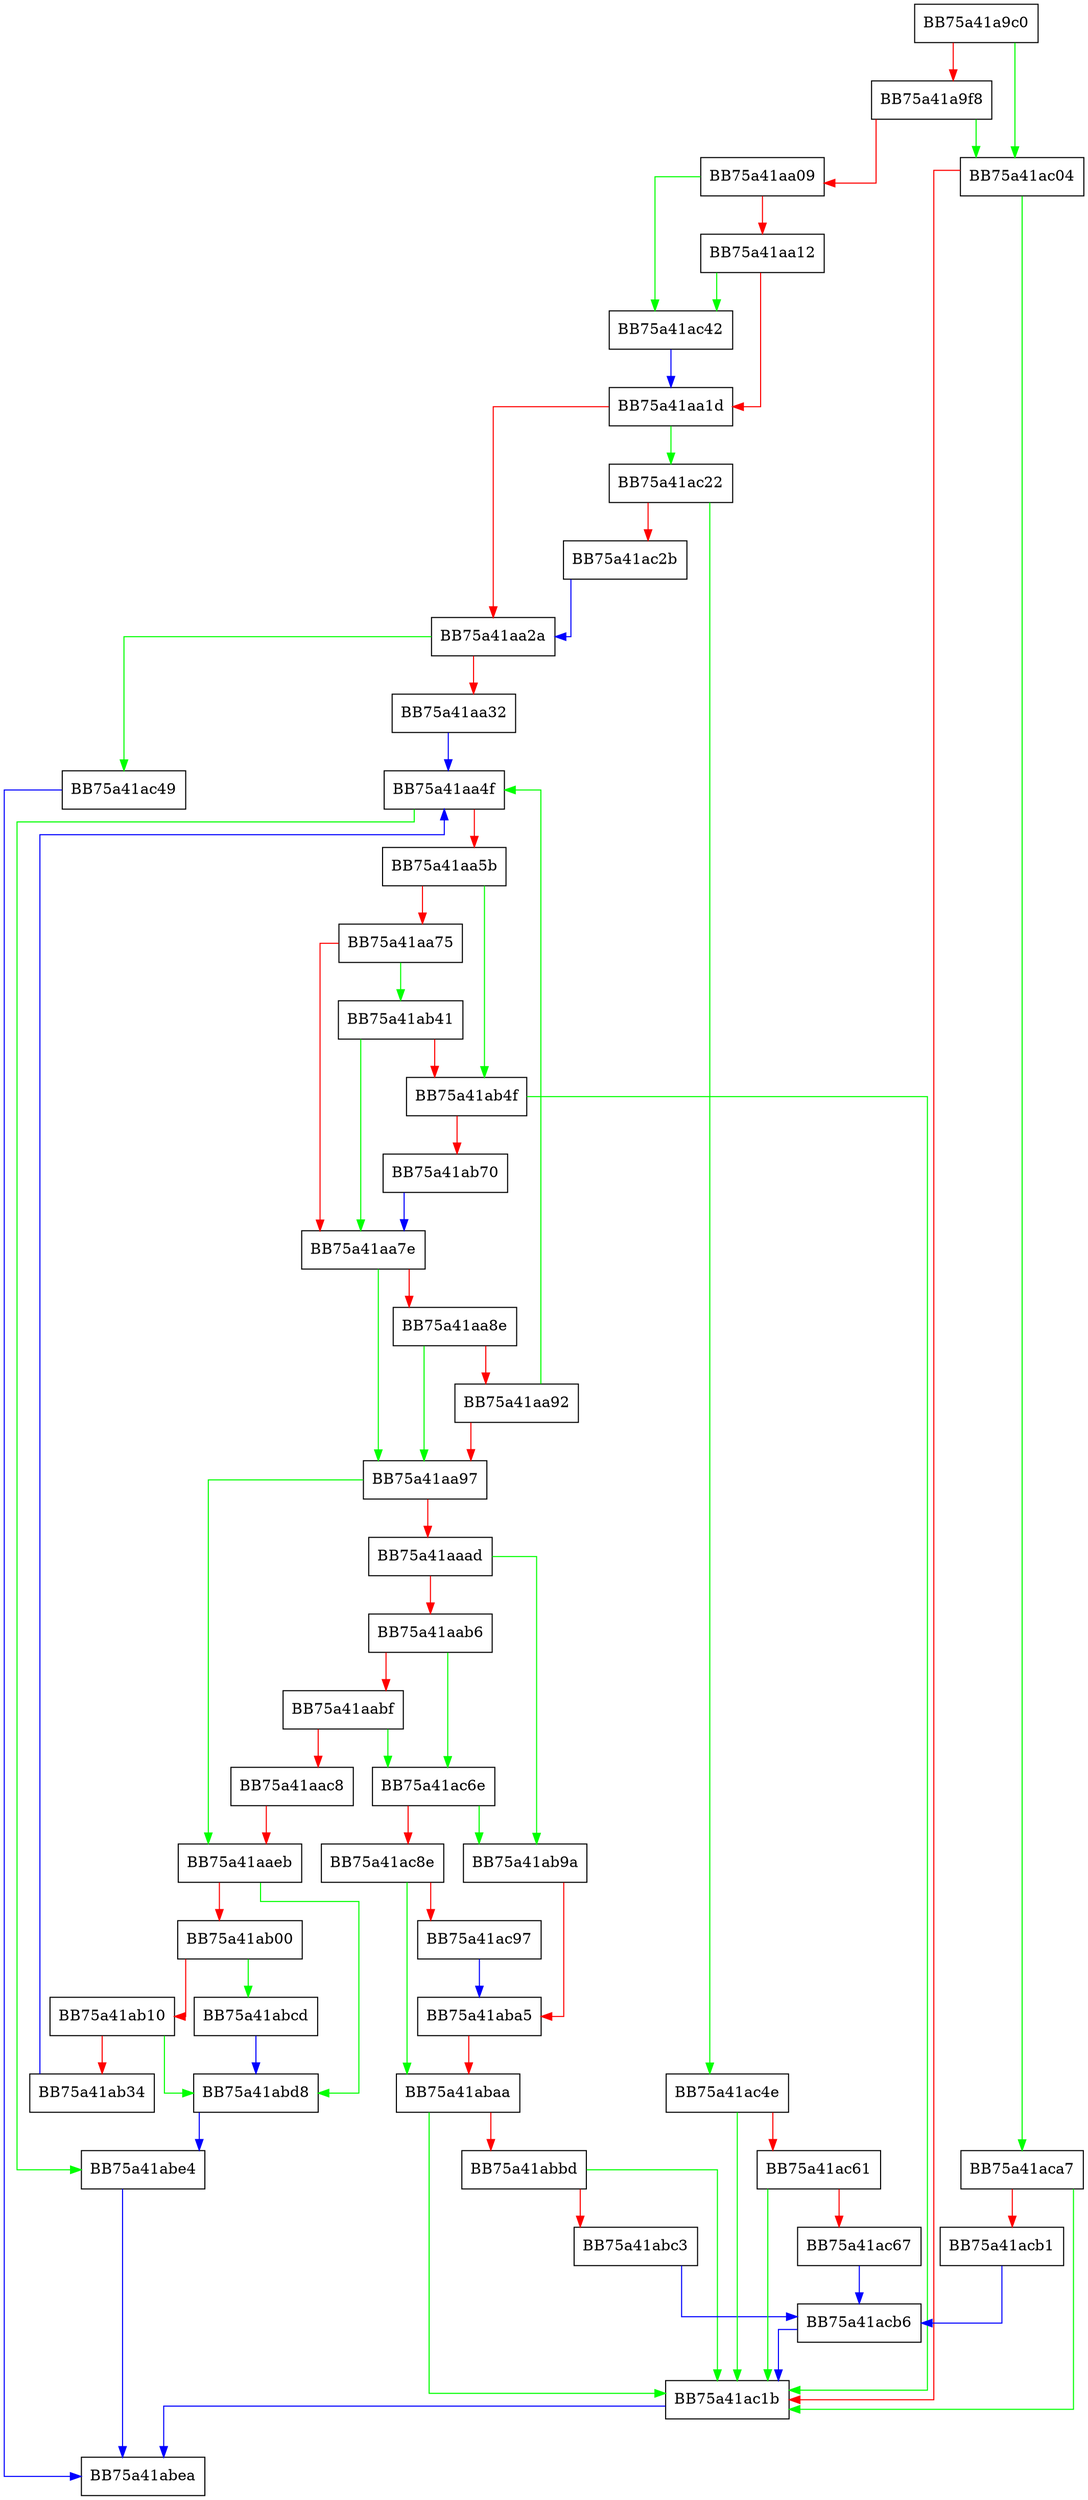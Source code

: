 digraph filter {
  node [shape="box"];
  graph [splines=ortho];
  BB75a41a9c0 -> BB75a41ac04 [color="green"];
  BB75a41a9c0 -> BB75a41a9f8 [color="red"];
  BB75a41a9f8 -> BB75a41ac04 [color="green"];
  BB75a41a9f8 -> BB75a41aa09 [color="red"];
  BB75a41aa09 -> BB75a41ac42 [color="green"];
  BB75a41aa09 -> BB75a41aa12 [color="red"];
  BB75a41aa12 -> BB75a41ac42 [color="green"];
  BB75a41aa12 -> BB75a41aa1d [color="red"];
  BB75a41aa1d -> BB75a41ac22 [color="green"];
  BB75a41aa1d -> BB75a41aa2a [color="red"];
  BB75a41aa2a -> BB75a41ac49 [color="green"];
  BB75a41aa2a -> BB75a41aa32 [color="red"];
  BB75a41aa32 -> BB75a41aa4f [color="blue"];
  BB75a41aa4f -> BB75a41abe4 [color="green"];
  BB75a41aa4f -> BB75a41aa5b [color="red"];
  BB75a41aa5b -> BB75a41ab4f [color="green"];
  BB75a41aa5b -> BB75a41aa75 [color="red"];
  BB75a41aa75 -> BB75a41ab41 [color="green"];
  BB75a41aa75 -> BB75a41aa7e [color="red"];
  BB75a41aa7e -> BB75a41aa97 [color="green"];
  BB75a41aa7e -> BB75a41aa8e [color="red"];
  BB75a41aa8e -> BB75a41aa97 [color="green"];
  BB75a41aa8e -> BB75a41aa92 [color="red"];
  BB75a41aa92 -> BB75a41aa4f [color="green"];
  BB75a41aa92 -> BB75a41aa97 [color="red"];
  BB75a41aa97 -> BB75a41aaeb [color="green"];
  BB75a41aa97 -> BB75a41aaad [color="red"];
  BB75a41aaad -> BB75a41ab9a [color="green"];
  BB75a41aaad -> BB75a41aab6 [color="red"];
  BB75a41aab6 -> BB75a41ac6e [color="green"];
  BB75a41aab6 -> BB75a41aabf [color="red"];
  BB75a41aabf -> BB75a41ac6e [color="green"];
  BB75a41aabf -> BB75a41aac8 [color="red"];
  BB75a41aac8 -> BB75a41aaeb [color="red"];
  BB75a41aaeb -> BB75a41abd8 [color="green"];
  BB75a41aaeb -> BB75a41ab00 [color="red"];
  BB75a41ab00 -> BB75a41abcd [color="green"];
  BB75a41ab00 -> BB75a41ab10 [color="red"];
  BB75a41ab10 -> BB75a41abd8 [color="green"];
  BB75a41ab10 -> BB75a41ab34 [color="red"];
  BB75a41ab34 -> BB75a41aa4f [color="blue"];
  BB75a41ab41 -> BB75a41aa7e [color="green"];
  BB75a41ab41 -> BB75a41ab4f [color="red"];
  BB75a41ab4f -> BB75a41ac1b [color="green"];
  BB75a41ab4f -> BB75a41ab70 [color="red"];
  BB75a41ab70 -> BB75a41aa7e [color="blue"];
  BB75a41ab9a -> BB75a41aba5 [color="red"];
  BB75a41aba5 -> BB75a41abaa [color="red"];
  BB75a41abaa -> BB75a41ac1b [color="green"];
  BB75a41abaa -> BB75a41abbd [color="red"];
  BB75a41abbd -> BB75a41ac1b [color="green"];
  BB75a41abbd -> BB75a41abc3 [color="red"];
  BB75a41abc3 -> BB75a41acb6 [color="blue"];
  BB75a41abcd -> BB75a41abd8 [color="blue"];
  BB75a41abd8 -> BB75a41abe4 [color="blue"];
  BB75a41abe4 -> BB75a41abea [color="blue"];
  BB75a41ac04 -> BB75a41aca7 [color="green"];
  BB75a41ac04 -> BB75a41ac1b [color="red"];
  BB75a41ac1b -> BB75a41abea [color="blue"];
  BB75a41ac22 -> BB75a41ac4e [color="green"];
  BB75a41ac22 -> BB75a41ac2b [color="red"];
  BB75a41ac2b -> BB75a41aa2a [color="blue"];
  BB75a41ac42 -> BB75a41aa1d [color="blue"];
  BB75a41ac49 -> BB75a41abea [color="blue"];
  BB75a41ac4e -> BB75a41ac1b [color="green"];
  BB75a41ac4e -> BB75a41ac61 [color="red"];
  BB75a41ac61 -> BB75a41ac1b [color="green"];
  BB75a41ac61 -> BB75a41ac67 [color="red"];
  BB75a41ac67 -> BB75a41acb6 [color="blue"];
  BB75a41ac6e -> BB75a41ab9a [color="green"];
  BB75a41ac6e -> BB75a41ac8e [color="red"];
  BB75a41ac8e -> BB75a41abaa [color="green"];
  BB75a41ac8e -> BB75a41ac97 [color="red"];
  BB75a41ac97 -> BB75a41aba5 [color="blue"];
  BB75a41aca7 -> BB75a41ac1b [color="green"];
  BB75a41aca7 -> BB75a41acb1 [color="red"];
  BB75a41acb1 -> BB75a41acb6 [color="blue"];
  BB75a41acb6 -> BB75a41ac1b [color="blue"];
}